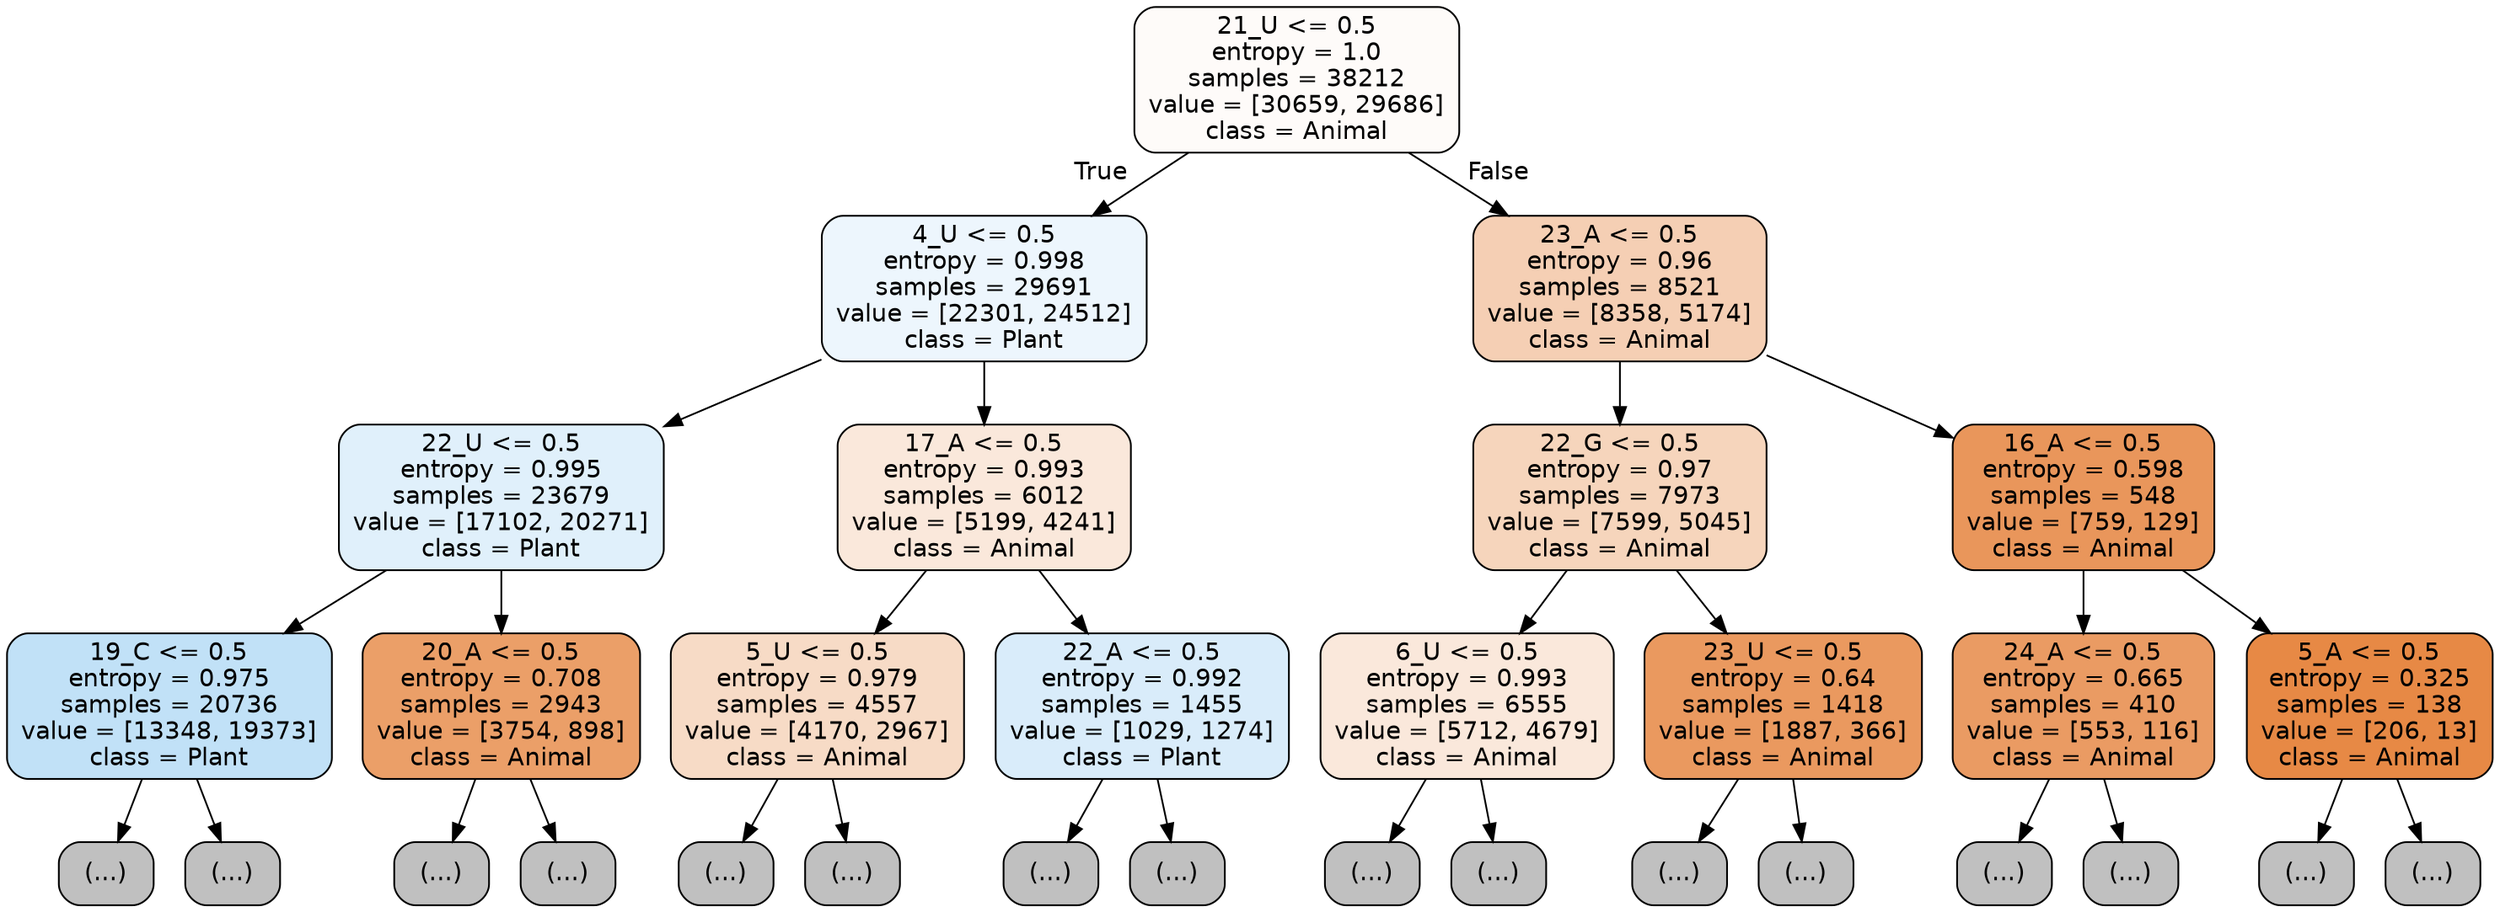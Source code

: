 digraph Tree {
node [shape=box, style="filled, rounded", color="black", fontname="helvetica"] ;
edge [fontname="helvetica"] ;
0 [label="21_U <= 0.5\nentropy = 1.0\nsamples = 38212\nvalue = [30659, 29686]\nclass = Animal", fillcolor="#fefbf9"] ;
1 [label="4_U <= 0.5\nentropy = 0.998\nsamples = 29691\nvalue = [22301, 24512]\nclass = Plant", fillcolor="#edf6fd"] ;
0 -> 1 [labeldistance=2.5, labelangle=45, headlabel="True"] ;
2 [label="22_U <= 0.5\nentropy = 0.995\nsamples = 23679\nvalue = [17102, 20271]\nclass = Plant", fillcolor="#e0f0fb"] ;
1 -> 2 ;
3 [label="19_C <= 0.5\nentropy = 0.975\nsamples = 20736\nvalue = [13348, 19373]\nclass = Plant", fillcolor="#c1e1f7"] ;
2 -> 3 ;
4 [label="(...)", fillcolor="#C0C0C0"] ;
3 -> 4 ;
6721 [label="(...)", fillcolor="#C0C0C0"] ;
3 -> 6721 ;
8940 [label="20_A <= 0.5\nentropy = 0.708\nsamples = 2943\nvalue = [3754, 898]\nclass = Animal", fillcolor="#eb9f68"] ;
2 -> 8940 ;
8941 [label="(...)", fillcolor="#C0C0C0"] ;
8940 -> 8941 ;
9830 [label="(...)", fillcolor="#C0C0C0"] ;
8940 -> 9830 ;
10131 [label="17_A <= 0.5\nentropy = 0.993\nsamples = 6012\nvalue = [5199, 4241]\nclass = Animal", fillcolor="#fae8db"] ;
1 -> 10131 ;
10132 [label="5_U <= 0.5\nentropy = 0.979\nsamples = 4557\nvalue = [4170, 2967]\nclass = Animal", fillcolor="#f7dbc6"] ;
10131 -> 10132 ;
10133 [label="(...)", fillcolor="#C0C0C0"] ;
10132 -> 10133 ;
12016 [label="(...)", fillcolor="#C0C0C0"] ;
10132 -> 12016 ;
12665 [label="22_A <= 0.5\nentropy = 0.992\nsamples = 1455\nvalue = [1029, 1274]\nclass = Plant", fillcolor="#d9ecfa"] ;
10131 -> 12665 ;
12666 [label="(...)", fillcolor="#C0C0C0"] ;
12665 -> 12666 ;
13279 [label="(...)", fillcolor="#C0C0C0"] ;
12665 -> 13279 ;
13370 [label="23_A <= 0.5\nentropy = 0.96\nsamples = 8521\nvalue = [8358, 5174]\nclass = Animal", fillcolor="#f5cfb4"] ;
0 -> 13370 [labeldistance=2.5, labelangle=-45, headlabel="False"] ;
13371 [label="22_G <= 0.5\nentropy = 0.97\nsamples = 7973\nvalue = [7599, 5045]\nclass = Animal", fillcolor="#f6d5bc"] ;
13370 -> 13371 ;
13372 [label="6_U <= 0.5\nentropy = 0.993\nsamples = 6555\nvalue = [5712, 4679]\nclass = Animal", fillcolor="#fae8db"] ;
13371 -> 13372 ;
13373 [label="(...)", fillcolor="#C0C0C0"] ;
13372 -> 13373 ;
15530 [label="(...)", fillcolor="#C0C0C0"] ;
13372 -> 15530 ;
16321 [label="23_U <= 0.5\nentropy = 0.64\nsamples = 1418\nvalue = [1887, 366]\nclass = Animal", fillcolor="#ea995f"] ;
13371 -> 16321 ;
16322 [label="(...)", fillcolor="#C0C0C0"] ;
16321 -> 16322 ;
16765 [label="(...)", fillcolor="#C0C0C0"] ;
16321 -> 16765 ;
16812 [label="16_A <= 0.5\nentropy = 0.598\nsamples = 548\nvalue = [759, 129]\nclass = Animal", fillcolor="#e9965b"] ;
13370 -> 16812 ;
16813 [label="24_A <= 0.5\nentropy = 0.665\nsamples = 410\nvalue = [553, 116]\nclass = Animal", fillcolor="#ea9b63"] ;
16812 -> 16813 ;
16814 [label="(...)", fillcolor="#C0C0C0"] ;
16813 -> 16814 ;
16973 [label="(...)", fillcolor="#C0C0C0"] ;
16813 -> 16973 ;
16994 [label="5_A <= 0.5\nentropy = 0.325\nsamples = 138\nvalue = [206, 13]\nclass = Animal", fillcolor="#e78945"] ;
16812 -> 16994 ;
16995 [label="(...)", fillcolor="#C0C0C0"] ;
16994 -> 16995 ;
17038 [label="(...)", fillcolor="#C0C0C0"] ;
16994 -> 17038 ;
}